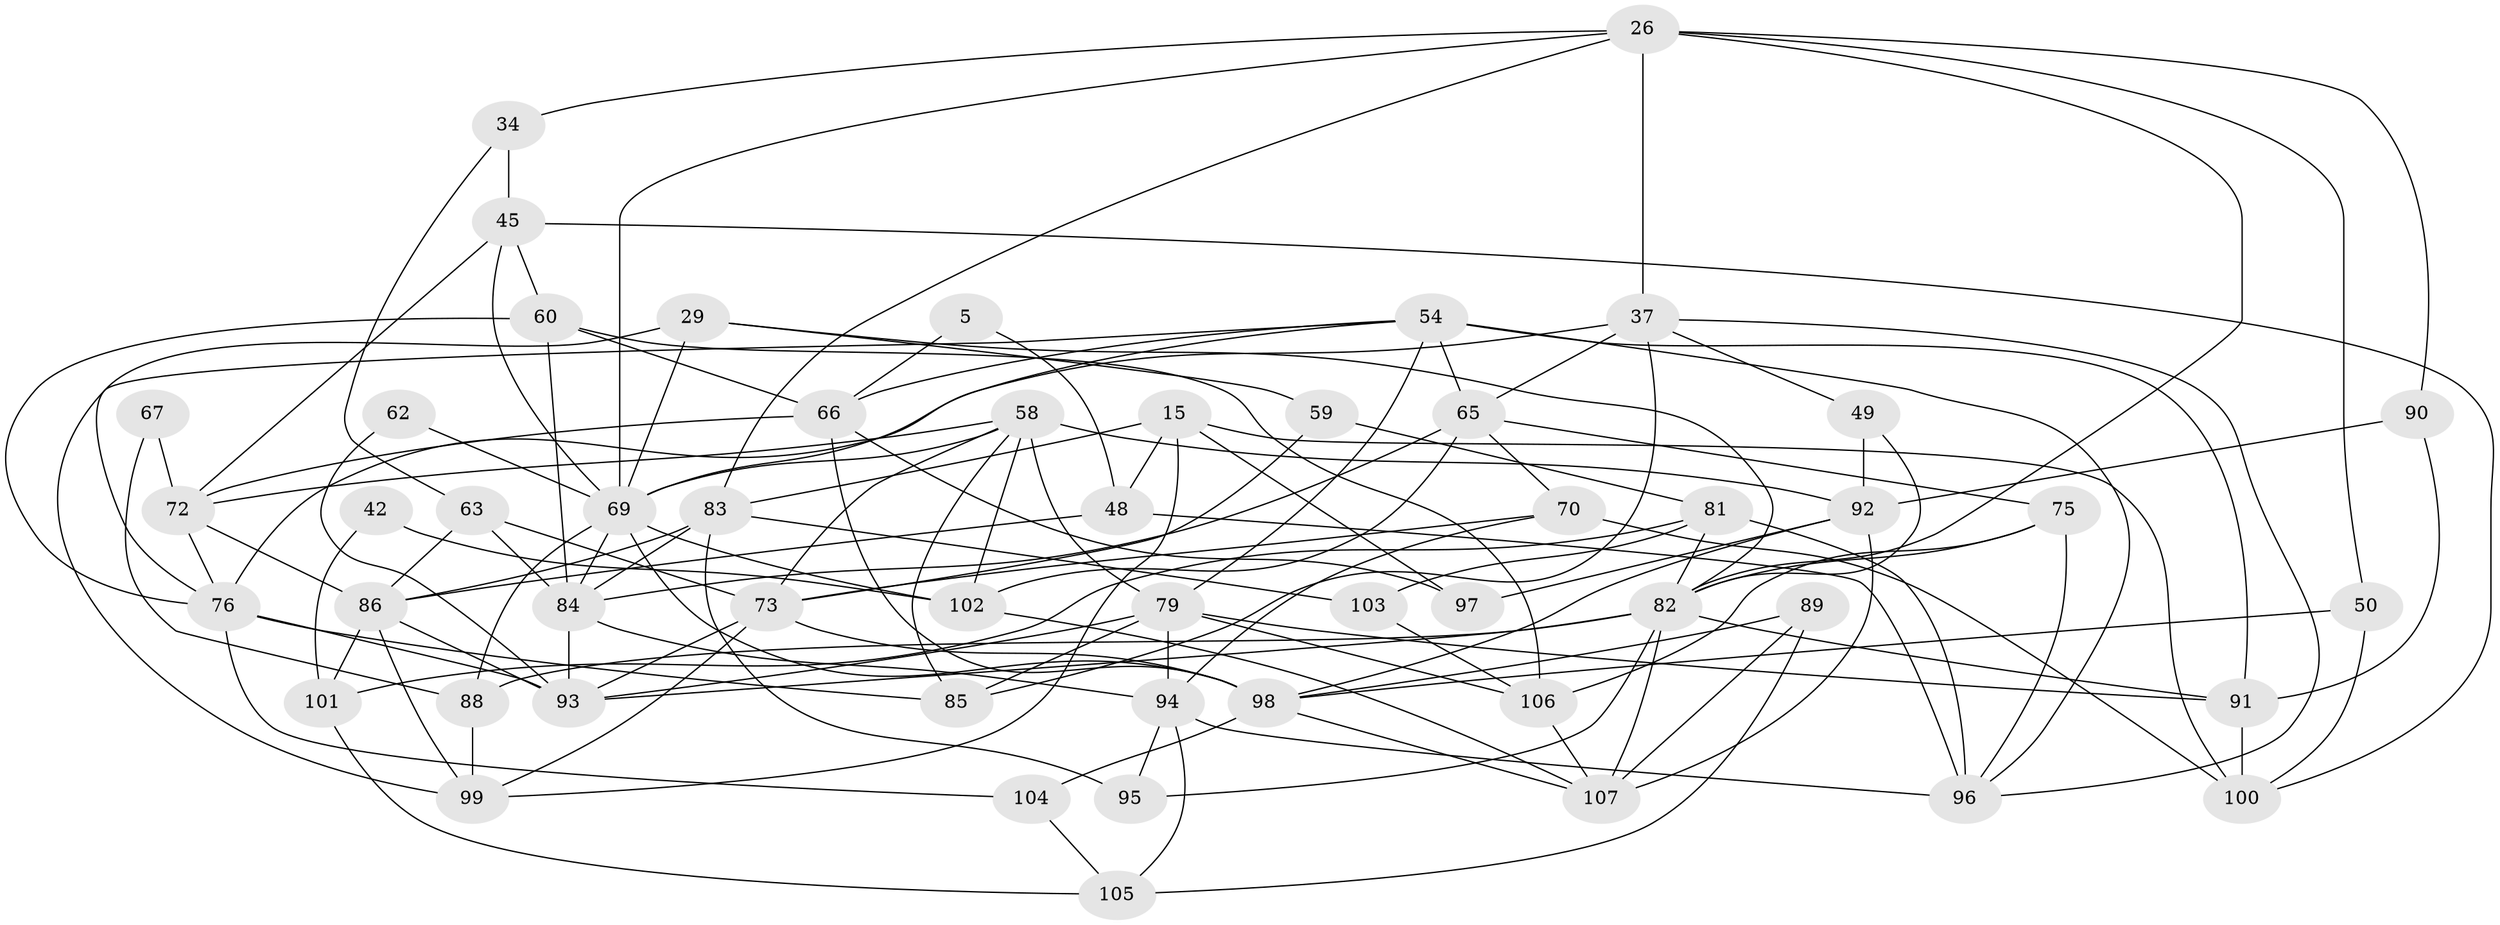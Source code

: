 // original degree distribution, {3: 0.3364485981308411, 5: 0.22429906542056074, 4: 0.21495327102803738, 2: 0.102803738317757, 6: 0.07476635514018691, 7: 0.018691588785046728, 8: 0.028037383177570093}
// Generated by graph-tools (version 1.1) at 2025/52/03/09/25 04:52:06]
// undirected, 53 vertices, 132 edges
graph export_dot {
graph [start="1"]
  node [color=gray90,style=filled];
  5;
  15 [super="+10"];
  26 [super="+12"];
  29;
  34 [super="+28"];
  37 [super="+36"];
  42;
  45 [super="+32"];
  48 [super="+22"];
  49;
  50 [super="+39"];
  54 [super="+47"];
  58 [super="+7+3"];
  59;
  60 [super="+35"];
  62;
  63 [super="+31"];
  65;
  66;
  67;
  69 [super="+43+61"];
  70 [super="+2+13"];
  72 [super="+18"];
  73 [super="+52+56"];
  75 [super="+46"];
  76 [super="+44"];
  79 [super="+41+16"];
  81;
  82 [super="+57+71"];
  83 [super="+17+53"];
  84 [super="+9+64+74"];
  85;
  86 [super="+68"];
  88;
  89 [super="+77"];
  90;
  91;
  92;
  93 [super="+30"];
  94 [super="+80"];
  95;
  96 [super="+87"];
  97 [super="+23"];
  98 [super="+4+78"];
  99;
  100;
  101;
  102;
  103;
  104;
  105;
  106 [super="+33+38"];
  107 [super="+40"];
  5 -- 66;
  5 -- 48;
  15 -- 83;
  15 -- 100;
  15 -- 48;
  15 -- 97;
  15 -- 99;
  26 -- 82;
  26 -- 83 [weight=2];
  26 -- 69;
  26 -- 37 [weight=2];
  26 -- 90;
  26 -- 34;
  26 -- 50;
  29 -- 82 [weight=2];
  29 -- 59;
  29 -- 76 [weight=2];
  29 -- 69;
  34 -- 63;
  34 -- 45;
  37 -- 65;
  37 -- 85;
  37 -- 96 [weight=2];
  37 -- 49;
  37 -- 76;
  42 -- 101;
  42 -- 102;
  45 -- 69;
  45 -- 72;
  45 -- 100;
  45 -- 60;
  48 -- 96 [weight=2];
  48 -- 86;
  49 -- 92;
  49 -- 82;
  50 -- 100;
  50 -- 98;
  54 -- 65 [weight=2];
  54 -- 66;
  54 -- 99;
  54 -- 96;
  54 -- 91;
  54 -- 69;
  54 -- 79;
  58 -- 102;
  58 -- 73;
  58 -- 72 [weight=2];
  58 -- 85;
  58 -- 92;
  58 -- 69;
  58 -- 79;
  59 -- 81;
  59 -- 73;
  60 -- 66 [weight=2];
  60 -- 84;
  60 -- 76;
  60 -- 106;
  62 -- 69;
  62 -- 93;
  63 -- 84 [weight=2];
  63 -- 86;
  63 -- 73 [weight=2];
  65 -- 102;
  65 -- 70;
  65 -- 84;
  65 -- 75;
  66 -- 97;
  66 -- 72;
  66 -- 98 [weight=2];
  67 -- 88;
  67 -- 72;
  69 -- 88;
  69 -- 102;
  69 -- 84 [weight=2];
  69 -- 98 [weight=2];
  70 -- 100;
  70 -- 94;
  70 -- 73;
  72 -- 76;
  72 -- 86;
  73 -- 98 [weight=3];
  73 -- 99;
  73 -- 93 [weight=2];
  75 -- 82 [weight=2];
  75 -- 96;
  75 -- 106;
  76 -- 85;
  76 -- 93 [weight=2];
  76 -- 104;
  79 -- 85;
  79 -- 106;
  79 -- 93;
  79 -- 94;
  79 -- 91;
  81 -- 101;
  81 -- 103;
  81 -- 96;
  81 -- 82;
  82 -- 93 [weight=2];
  82 -- 88;
  82 -- 107;
  82 -- 91;
  82 -- 95;
  83 -- 86 [weight=2];
  83 -- 95;
  83 -- 84 [weight=2];
  83 -- 103;
  84 -- 94;
  84 -- 93 [weight=2];
  86 -- 93;
  86 -- 99;
  86 -- 101;
  88 -- 99;
  89 -- 105;
  89 -- 107;
  89 -- 98;
  90 -- 92;
  90 -- 91;
  91 -- 100;
  92 -- 97 [weight=2];
  92 -- 107 [weight=2];
  92 -- 98;
  94 -- 96 [weight=2];
  94 -- 95;
  94 -- 105;
  98 -- 104;
  98 -- 107;
  101 -- 105;
  102 -- 107 [weight=2];
  103 -- 106;
  104 -- 105;
  106 -- 107;
}
